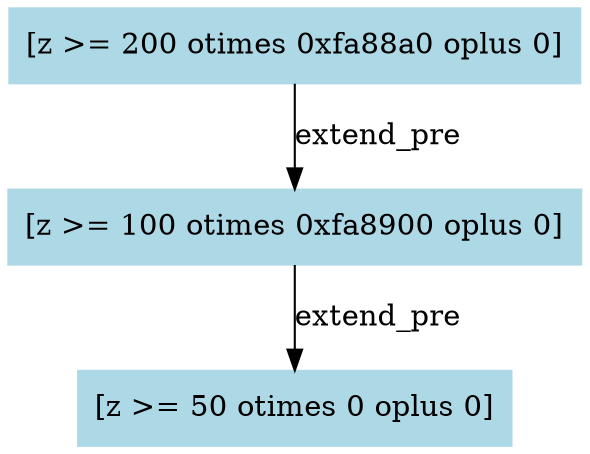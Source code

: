 digraph "[x := 50]" {
"0xfa8510" [label="[z >= 200 otimes 0xfa88a0 oplus 0]", color=lightblue,style=filled,shape=box]
"0xfa8510" -> "0xfa88a0" [label=extend_pre,color=black]
"0xfa88a0" [label="[z >= 100 otimes 0xfa8900 oplus 0]", color=lightblue,style=filled,shape=box]
"0xfa88a0" -> "0xfa8900" [label=extend_pre,color=black]
"0xfa8900" [label="[z >= 50 otimes 0 oplus 0]", color=lightblue,style=filled,shape=box]
}



